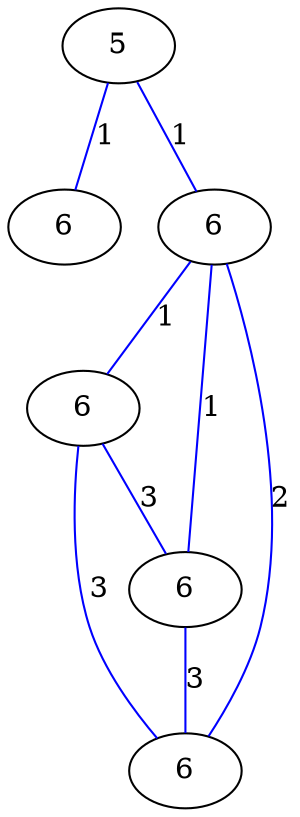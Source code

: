 graph G {
	0 [label="5"];
	1 [label="6"];
	2 [label="6"];
	3 [label="6"];
	4 [label="6"];
	5 [label="6"];
	0 -- 1 [label="1", color=blue];
	0 -- 2 [label="1", color=blue];
	2 -- 3 [label="1", color=blue];
	2 -- 4 [label="1", color=blue];
	2 -- 5 [label="2", color=blue];
	3 -- 4 [label="3", color=blue];
	3 -- 5 [label="3", color=blue];
	4 -- 5 [label="3", color=blue];
}